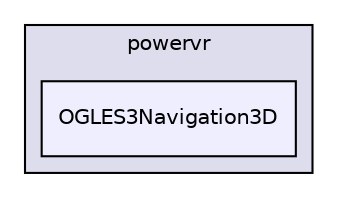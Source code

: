 digraph "PVR/SDK_3.4/Examples/Advanced/Navigation3D/OGLES3/Build/Android/src/com/powervr/OGLES3Navigation3D" {
  compound=true
  node [ fontsize="10", fontname="Helvetica"];
  edge [ labelfontsize="10", labelfontname="Helvetica"];
  subgraph clusterdir_564c0a795868b5bab0e9378779f51e10 {
    graph [ bgcolor="#ddddee", pencolor="black", label="powervr" fontname="Helvetica", fontsize="10", URL="dir_564c0a795868b5bab0e9378779f51e10.html"]
  dir_44321897cbe7ee4e24249aa2ff520037 [shape=box, label="OGLES3Navigation3D", style="filled", fillcolor="#eeeeff", pencolor="black", URL="dir_44321897cbe7ee4e24249aa2ff520037.html"];
  }
}
